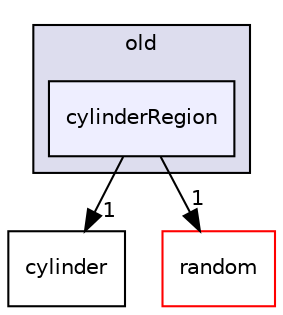 digraph "src/phasicFlow/structuredData/peakableRegion/old/cylinderRegion" {
  compound=true
  node [ fontsize="10", fontname="Helvetica"];
  edge [ labelfontsize="10", labelfontname="Helvetica"];
  subgraph clusterdir_ff4d04a04db2d9da869faf00456dae4a {
    graph [ bgcolor="#ddddee", pencolor="black", label="old" fontname="Helvetica", fontsize="10", URL="dir_ff4d04a04db2d9da869faf00456dae4a.html"]
  dir_5fcaec6c1054ba18b91e48975cb6f4aa [shape=box, label="cylinderRegion", style="filled", fillcolor="#eeeeff", pencolor="black", URL="dir_5fcaec6c1054ba18b91e48975cb6f4aa.html"];
  }
  dir_2239fa6412e9b0224779ec16b2644e86 [shape=box label="cylinder" URL="dir_2239fa6412e9b0224779ec16b2644e86.html"];
  dir_956f0a97b7f785e1c0171e740f1da120 [shape=box label="random" fillcolor="white" style="filled" color="red" URL="dir_956f0a97b7f785e1c0171e740f1da120.html"];
  dir_5fcaec6c1054ba18b91e48975cb6f4aa->dir_2239fa6412e9b0224779ec16b2644e86 [headlabel="1", labeldistance=1.5 headhref="dir_000156_000147.html"];
  dir_5fcaec6c1054ba18b91e48975cb6f4aa->dir_956f0a97b7f785e1c0171e740f1da120 [headlabel="1", labeldistance=1.5 headhref="dir_000156_000120.html"];
}
